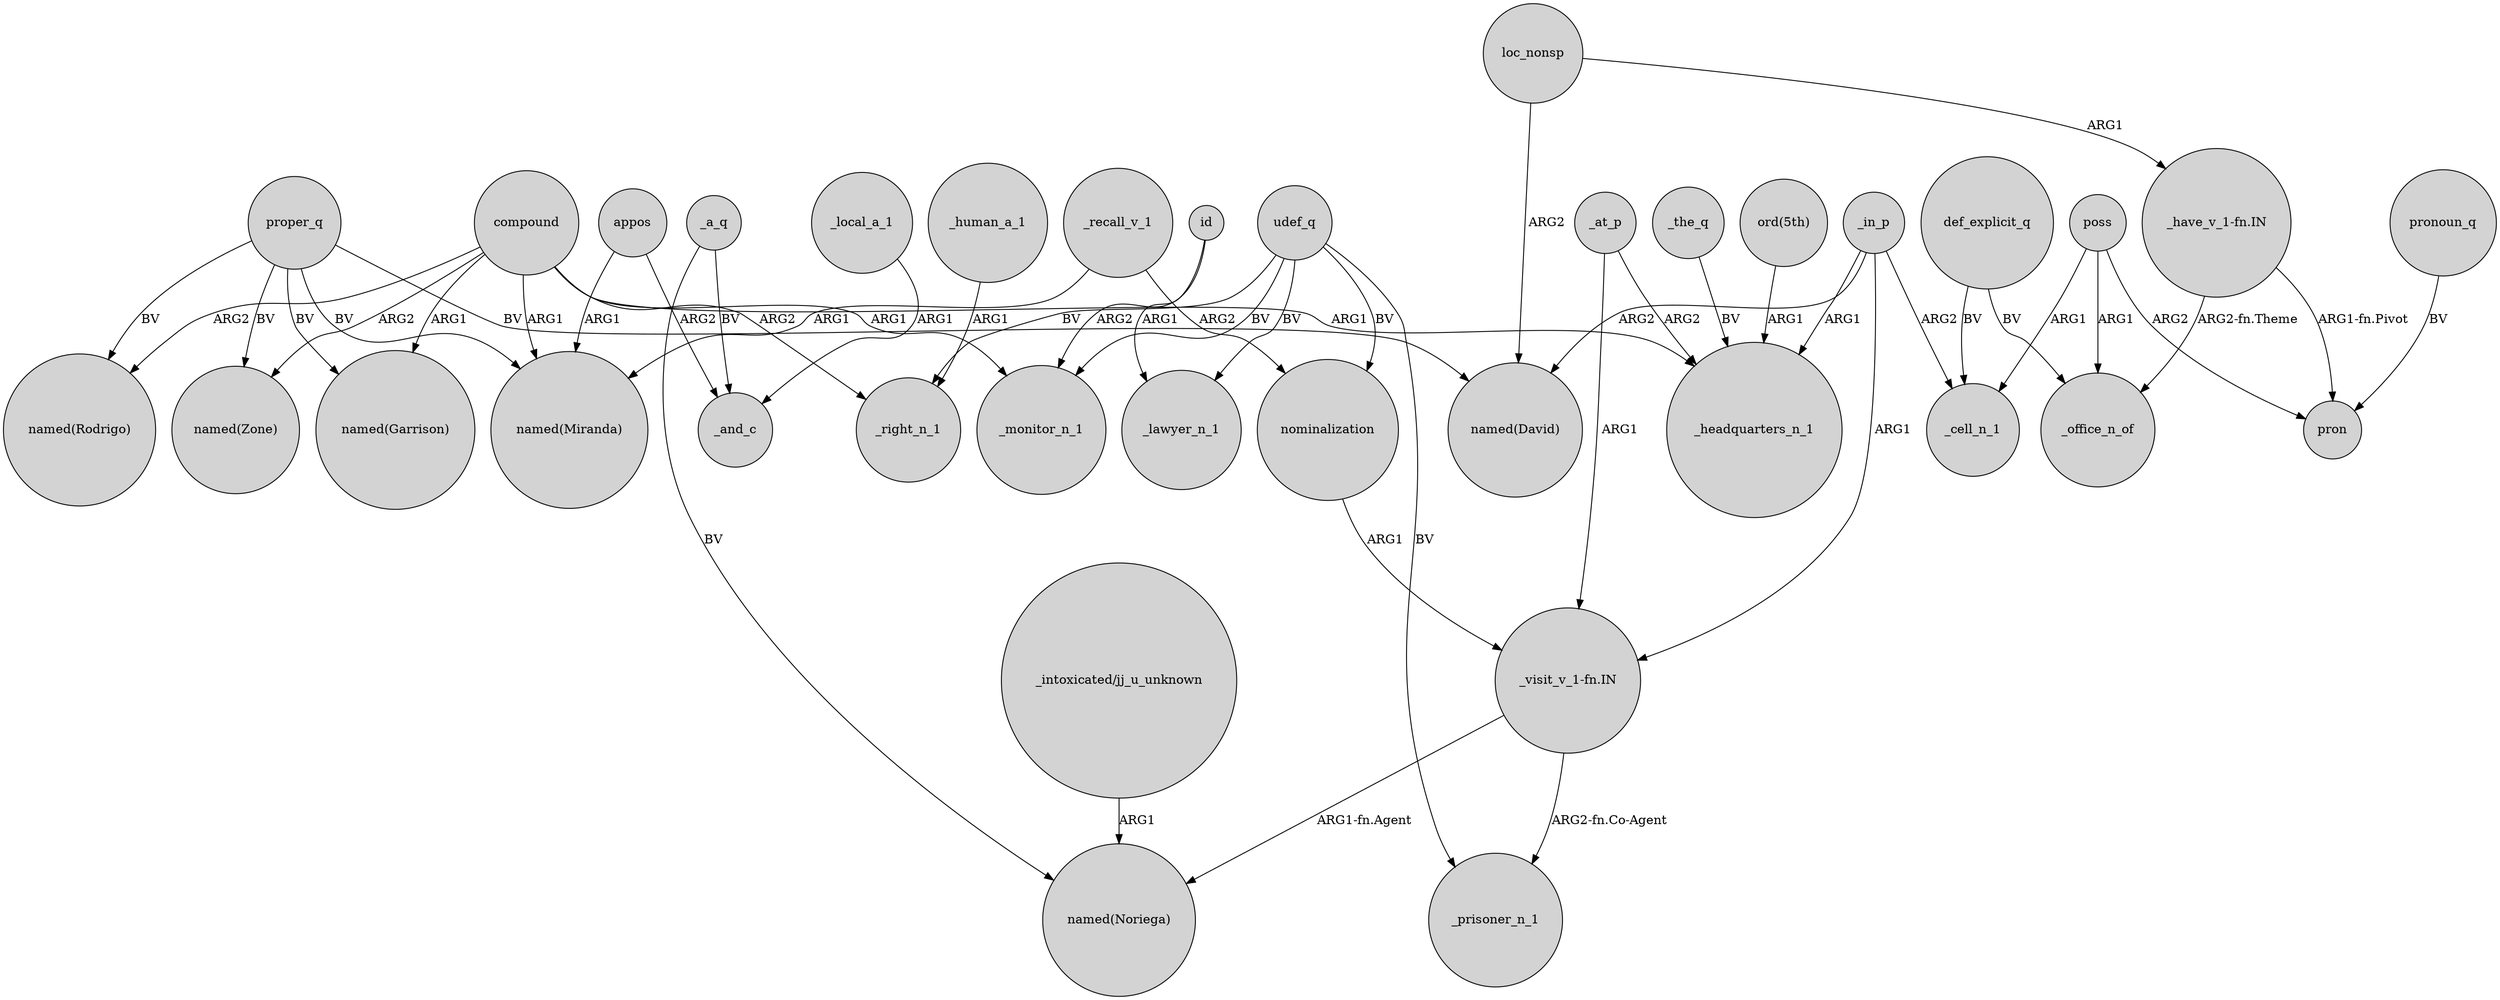 digraph {
	node [shape=circle style=filled]
	compound -> "named(Garrison)" [label=ARG1]
	loc_nonsp -> "_have_v_1-fn.IN" [label=ARG1]
	compound -> "named(Zone)" [label=ARG2]
	compound -> _monitor_n_1 [label=ARG1]
	"_intoxicated/jj_u_unknown" -> "named(Noriega)" [label=ARG1]
	_recall_v_1 -> nominalization [label=ARG2]
	poss -> pron [label=ARG2]
	def_explicit_q -> _office_n_of [label=BV]
	compound -> _headquarters_n_1 [label=ARG1]
	_human_a_1 -> _right_n_1 [label=ARG1]
	_the_q -> _headquarters_n_1 [label=BV]
	def_explicit_q -> _cell_n_1 [label=BV]
	"_have_v_1-fn.IN" -> pron [label="ARG1-fn.Pivot"]
	_recall_v_1 -> "named(Miranda)" [label=ARG1]
	compound -> _right_n_1 [label=ARG2]
	pronoun_q -> pron [label=BV]
	"_visit_v_1-fn.IN" -> _prisoner_n_1 [label="ARG2-fn.Co-Agent"]
	_in_p -> "named(David)" [label=ARG2]
	_in_p -> _headquarters_n_1 [label=ARG1]
	appos -> _and_c [label=ARG2]
	proper_q -> "named(Rodrigo)" [label=BV]
	udef_q -> _right_n_1 [label=BV]
	_in_p -> "_visit_v_1-fn.IN" [label=ARG1]
	compound -> "named(Miranda)" [label=ARG1]
	_a_q -> "named(Noriega)" [label=BV]
	proper_q -> "named(Zone)" [label=BV]
	udef_q -> _lawyer_n_1 [label=BV]
	appos -> "named(Miranda)" [label=ARG1]
	_a_q -> _and_c [label=BV]
	id -> _monitor_n_1 [label=ARG2]
	udef_q -> _prisoner_n_1 [label=BV]
	nominalization -> "_visit_v_1-fn.IN" [label=ARG1]
	proper_q -> "named(Garrison)" [label=BV]
	poss -> _cell_n_1 [label=ARG1]
	poss -> _office_n_of [label=ARG1]
	compound -> "named(Rodrigo)" [label=ARG2]
	udef_q -> nominalization [label=BV]
	udef_q -> _monitor_n_1 [label=BV]
	_at_p -> "_visit_v_1-fn.IN" [label=ARG1]
	"_visit_v_1-fn.IN" -> "named(Noriega)" [label="ARG1-fn.Agent"]
	proper_q -> "named(Miranda)" [label=BV]
	_at_p -> _headquarters_n_1 [label=ARG2]
	"ord(5th)" -> _headquarters_n_1 [label=ARG1]
	proper_q -> "named(David)" [label=BV]
	loc_nonsp -> "named(David)" [label=ARG2]
	_local_a_1 -> _and_c [label=ARG1]
	_in_p -> _cell_n_1 [label=ARG2]
	id -> _lawyer_n_1 [label=ARG1]
	"_have_v_1-fn.IN" -> _office_n_of [label="ARG2-fn.Theme"]
}
